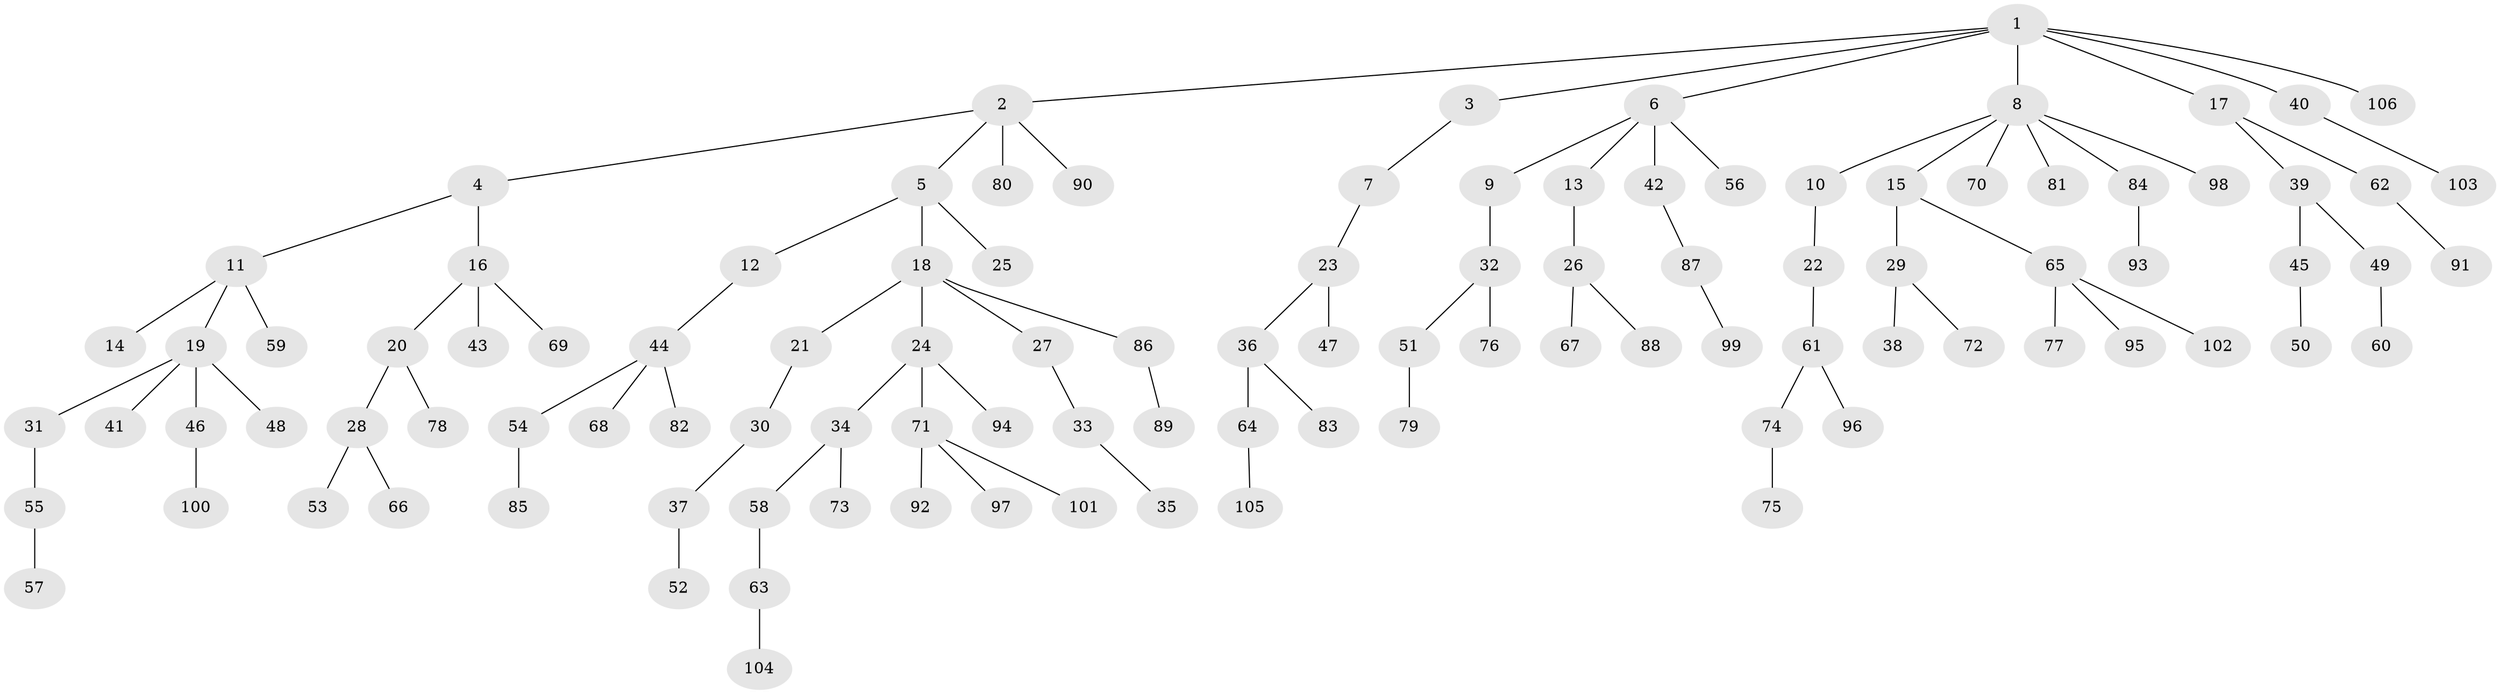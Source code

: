 // Generated by graph-tools (version 1.1) at 2025/11/02/27/25 16:11:27]
// undirected, 106 vertices, 105 edges
graph export_dot {
graph [start="1"]
  node [color=gray90,style=filled];
  1;
  2;
  3;
  4;
  5;
  6;
  7;
  8;
  9;
  10;
  11;
  12;
  13;
  14;
  15;
  16;
  17;
  18;
  19;
  20;
  21;
  22;
  23;
  24;
  25;
  26;
  27;
  28;
  29;
  30;
  31;
  32;
  33;
  34;
  35;
  36;
  37;
  38;
  39;
  40;
  41;
  42;
  43;
  44;
  45;
  46;
  47;
  48;
  49;
  50;
  51;
  52;
  53;
  54;
  55;
  56;
  57;
  58;
  59;
  60;
  61;
  62;
  63;
  64;
  65;
  66;
  67;
  68;
  69;
  70;
  71;
  72;
  73;
  74;
  75;
  76;
  77;
  78;
  79;
  80;
  81;
  82;
  83;
  84;
  85;
  86;
  87;
  88;
  89;
  90;
  91;
  92;
  93;
  94;
  95;
  96;
  97;
  98;
  99;
  100;
  101;
  102;
  103;
  104;
  105;
  106;
  1 -- 2;
  1 -- 3;
  1 -- 6;
  1 -- 8;
  1 -- 17;
  1 -- 40;
  1 -- 106;
  2 -- 4;
  2 -- 5;
  2 -- 80;
  2 -- 90;
  3 -- 7;
  4 -- 11;
  4 -- 16;
  5 -- 12;
  5 -- 18;
  5 -- 25;
  6 -- 9;
  6 -- 13;
  6 -- 42;
  6 -- 56;
  7 -- 23;
  8 -- 10;
  8 -- 15;
  8 -- 70;
  8 -- 81;
  8 -- 84;
  8 -- 98;
  9 -- 32;
  10 -- 22;
  11 -- 14;
  11 -- 19;
  11 -- 59;
  12 -- 44;
  13 -- 26;
  15 -- 29;
  15 -- 65;
  16 -- 20;
  16 -- 43;
  16 -- 69;
  17 -- 39;
  17 -- 62;
  18 -- 21;
  18 -- 24;
  18 -- 27;
  18 -- 86;
  19 -- 31;
  19 -- 41;
  19 -- 46;
  19 -- 48;
  20 -- 28;
  20 -- 78;
  21 -- 30;
  22 -- 61;
  23 -- 36;
  23 -- 47;
  24 -- 34;
  24 -- 71;
  24 -- 94;
  26 -- 67;
  26 -- 88;
  27 -- 33;
  28 -- 53;
  28 -- 66;
  29 -- 38;
  29 -- 72;
  30 -- 37;
  31 -- 55;
  32 -- 51;
  32 -- 76;
  33 -- 35;
  34 -- 58;
  34 -- 73;
  36 -- 64;
  36 -- 83;
  37 -- 52;
  39 -- 45;
  39 -- 49;
  40 -- 103;
  42 -- 87;
  44 -- 54;
  44 -- 68;
  44 -- 82;
  45 -- 50;
  46 -- 100;
  49 -- 60;
  51 -- 79;
  54 -- 85;
  55 -- 57;
  58 -- 63;
  61 -- 74;
  61 -- 96;
  62 -- 91;
  63 -- 104;
  64 -- 105;
  65 -- 77;
  65 -- 95;
  65 -- 102;
  71 -- 92;
  71 -- 97;
  71 -- 101;
  74 -- 75;
  84 -- 93;
  86 -- 89;
  87 -- 99;
}
